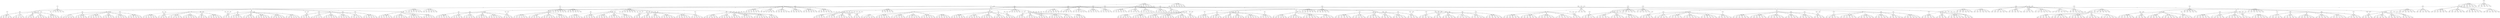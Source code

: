 strict digraph "" {
	0 -> 1	[label=6];
	0 -> 2	[label=5];
	0 -> 3	[label=9];
	0 -> 4	[label=4];
	0 -> 5	[label=7];
	0 -> 6	[label=3];
	1 -> 0	[label=2];
	1 -> 7	[label=6];
	1 -> 8	[label=4];
	1 -> 9	[label=2];
	1 -> 10	[label=5];
	1 -> 11	[label=6];
	1 -> 12	[label=4];
	2 -> 0	[label=5];
	2 -> 13	[label=2];
	2 -> 14	[label=4];
	2 -> 15	[label=4];
	2 -> 16	[label=5];
	2 -> 18	[label=6];
	3 -> 0	[label=8];
	3 -> 21	[label=8];
	3 -> 22	[label=4];
	3 -> 23	[label=3];
	3 -> 24	[label=6];
	4 -> 0	[label=5];
	4 -> 25	[label=6];
	4 -> 26	[label=6];
	4 -> 27	[label=8];
	4 -> 28	[label=6];
	4 -> 29	[label=5];
	4 -> 30	[label=4];
	5 -> 0	[label=5];
	5 -> 31	[label=2];
	5 -> 32	[label=6];
	5 -> 34	[label=5];
	5 -> 35	[label=6];
	5 -> 36	[label=6];
	6 -> 0	[label=5];
	6 -> 37	[label=2];
	6 -> 38	[label=3];
	6 -> 39	[label=4];
	6 -> 40	[label=6];
	6 -> 41	[label=4];
	7 -> 1	[label=6];
	7 -> 43	[label=9];
	7 -> 44	[label=4];
	7 -> 46	[label=6];
	7 -> 47	[label=7];
	7 -> 48	[label=6];
	8 -> 1	[label=4];
	8 -> 49	[label=3];
	8 -> 50	[label=6];
	8 -> 51	[label=3];
	8 -> 52	[label=5];
	8 -> 53	[label=4];
	8 -> 54	[label=8];
	9 -> 1	[label=7];
	9 -> 55	[label=5];
	9 -> 56	[label=5];
	9 -> 57	[label=5];
	9 -> 58	[label=8];
	9 -> 59	[label=5];
	9 -> 60	[label=4];
	10 -> 1	[label=7];
	10 -> 61	[label=6];
	10 -> 62	[label=4];
	10 -> 63	[label=6];
	10 -> 64	[label=4];
	10 -> 65	[label=5];
	10 -> 66	[label=4];
	11 -> 1	[label=2];
	11 -> 67	[label=6];
	11 -> 68	[label=4];
	11 -> 69	[label=5];
	11 -> 70	[label=4];
	11 -> 71	[label=6];
	11 -> 72	[label=4];
	12 -> 1	[label=6];
	12 -> 73	[label=6];
	12 -> 75	[label=7];
	12 -> 76	[label=3];
	12 -> 78	[label=5];
	13 -> 2	[label=5];
	13 -> 79	[label=5];
	13 -> 80	[label=5];
	13 -> 81	[label=5];
	13 -> 82	[label=6];
	13 -> 83	[label=8];
	13 -> 84	[label=7];
	14 -> 2	[label=5];
	14 -> 85	[label=5];
	14 -> 88	[label=4];
	14 -> 89	[label=6];
	14 -> 90	[label=3];
	15 -> 2	[label=7];
	15 -> 91	[label=4];
	15 -> 93	[label=3];
	15 -> 94	[label=3];
	15 -> 95	[label=5];
	15 -> 96	[label=8];
	16 -> 2	[label=4];
	16 -> 97	[label=7];
	16 -> 98	[label=4];
	16 -> 99	[label=1];
	16 -> 100	[label=8];
	16 -> 101	[label=6];
	16 -> 102	[label=8];
	17 -> 2	[label=3];
	17 -> 103	[label=4];
	17 -> 104	[label=6];
	17 -> 105	[label=4];
	17 -> 106	[label=4];
	17 -> 107	[label=7];
	17 -> 108	[label=6];
	18 -> 2	[label=5];
	18 -> 109	[label=8];
	18 -> 110	[label=7];
	18 -> 111	[label=4];
	18 -> 112	[label=4];
	18 -> 113	[label=6];
	18 -> 114	[label=3];
	19 -> 3	[label=4];
	19 -> 115	[label=5];
	19 -> 116	[label=5];
	19 -> 117	[label=5];
	19 -> 118	[label=8];
	19 -> 120	[label=4];
	20 -> 3	[label=8];
	20 -> 121	[label=3];
	20 -> 122	[label=4];
	20 -> 123	[label=2];
	20 -> 124	[label=3];
	20 -> 125	[label=5];
	21 -> 3	[label=4];
	21 -> 128	[label=3];
	21 -> 129	[label=3];
	21 -> 130	[label=6];
	21 -> 131	[label=5];
	21 -> 132	[label=3];
	22 -> 3	[label=5];
	22 -> 133	[label=7];
	22 -> 134	[label=4];
	22 -> 135	[label=7];
	22 -> 136	[label=8];
	22 -> 137	[label=6];
	22 -> 138	[label=5];
	23 -> 3	[label=6];
	23 -> 139	[label=5];
	23 -> 141	[label=4];
	23 -> 142	[label=2];
	23 -> 143	[label=5];
	23 -> 144	[label=6];
	24 -> 3	[label=5];
	24 -> 145	[label=2];
	24 -> 146	[label=4];
	24 -> 147	[label=4];
	24 -> 148	[label=4];
	24 -> 149	[label=6];
	24 -> 150	[label=9];
	25 -> 4	[label=5];
	25 -> 151	[label=6];
	25 -> 152	[label=6];
	25 -> 153	[label=6];
	25 -> 154	[label=7];
	25 -> 155	[label=3];
	25 -> 156	[label=4];
	26 -> 4	[label=6];
	26 -> 157	[label=2];
	26 -> 158	[label=6];
	26 -> 159	[label=5];
	26 -> 160	[label=5];
	26 -> 161	[label=4];
	26 -> 162	[label=4];
	27 -> 4	[label=4];
	27 -> 164	[label=6];
	27 -> 165	[label=6];
	27 -> 167	[label=7];
	27 -> 168	[label=6];
	28 -> 4	[label=5];
	28 -> 169	[label=9];
	28 -> 170	[label=5];
	28 -> 171	[label=6];
	28 -> 172	[label=3];
	28 -> 173	[label=4];
	28 -> 174	[label=5];
	29 -> 4	[label=3];
	29 -> 175	[label=7];
	29 -> 176	[label=7];
	29 -> 177	[label=3];
	29 -> 178	[label=5];
	29 -> 179	[label=6];
	29 -> 180	[label=4];
	30 -> 181	[label=4];
	30 -> 182	[label=3];
	30 -> 184	[label=6];
	30 -> 185	[label=6];
	30 -> 186	[label=4];
	31 -> 5	[label=5];
	31 -> 187	[label=7];
	31 -> 188	[label=5];
	31 -> 191	[label=3];
	31 -> 192	[label=3];
	32 -> 5	[label=5];
	32 -> 193	[label=3];
	32 -> 194	[label=8];
	32 -> 195	[label=6];
	32 -> 196	[label=8];
	32 -> 197	[label=4];
	32 -> 198	[label=5];
	33 -> 5	[label=7];
	33 -> 199	[label=6];
	33 -> 200	[label=3];
	33 -> 201	[label=4];
	33 -> 202	[label=5];
	33 -> 203	[label=5];
	33 -> 204	[label=5];
	34 -> 5	[label=2];
	34 -> 205	[label=3];
	34 -> 206	[label=6];
	34 -> 207	[label=4];
	34 -> 208	[label=5];
	34 -> 209	[label=4];
	34 -> 210	[label=4];
	35 -> 5	[label=7];
	35 -> 211	[label=3];
	35 -> 212	[label=5];
	35 -> 213	[label=7];
	35 -> 214	[label=5];
	35 -> 215	[label=5];
	35 -> 216	[label=3];
	36 -> 5	[label=6];
	36 -> 218	[label=4];
	36 -> 220	[label=4];
	36 -> 221	[label=3];
	36 -> 222	[label=7];
	37 -> 223	[label=5];
	37 -> 224	[label=5];
	37 -> 225	[label=2];
	37 -> 226	[label=8];
	37 -> 228	[label=4];
	38 -> 229	[label=5];
	38 -> 230	[label=3];
	38 -> 231	[label=4];
	38 -> 232	[label=3];
	38 -> 233	[label=6];
	39 -> 6	[label=2];
	39 -> 236	[label=4];
	39 -> 237	[label=3];
	39 -> 238	[label=2];
	39 -> 239	[label=6];
	39 -> 240	[label=4];
	40 -> 6	[label=5];
	40 -> 241	[label=1];
	40 -> 242	[label=7];
	40 -> 243	[label=3];
	40 -> 244	[label=6];
	40 -> 245	[label=5];
	40 -> 246	[label=3];
	41 -> 6	[label=5];
	41 -> 247	[label=5];
	41 -> 250	[label=4];
	41 -> 251	[label=5];
	41 -> 252	[label=5];
	42 -> 6	[label=6];
	42 -> 253	[label=5];
	42 -> 254	[label=5];
	42 -> 257	[label=5];
	42 -> 258	[label=6];
	43 -> 7	[label=3];
	43 -> 259	[label=3];
	43 -> 260	[label=4];
	43 -> 261	[label=3];
	43 -> 263	[label=4];
	43 -> 264	[label=6];
	44 -> 265	[label=6];
	44 -> 266	[label=5];
	44 -> 267	[label=8];
	44 -> 268	[label=5];
	44 -> 270	[label=5];
	45 -> 7	[label=6];
	45 -> 271	[label=4];
	45 -> 273	[label=2];
	45 -> 274	[label=4];
	45 -> 275	[label=5];
	45 -> 276	[label=5];
	46 -> 7	[label=5];
	46 -> 278	[label=3];
	46 -> 279	[label=5];
	46 -> 280	[label=6];
	46 -> 282	[label=5];
	47 -> 7	[label=5];
	47 -> 283	[label=5];
	47 -> 284	[label=6];
	47 -> 285	[label=7];
	47 -> 286	[label=4];
	47 -> 288	[label=3];
	48 -> 7	[label=4];
	48 -> 289	[label=7];
	48 -> 290	[label=5];
	48 -> 291	[label=4];
	48 -> 293	[label=4];
	48 -> 294	[label=7];
	49 -> 8	[label=8];
	49 -> 295	[label=6];
	49 -> 296	[label=6];
	49 -> 297	[label=9];
	49 -> 298	[label=4];
	49 -> 299	[label=4];
	49 -> 300	[label=3];
	50 -> 8	[label=4];
	50 -> 302	[label=5];
	50 -> 303	[label=7];
	50 -> 304	[label=6];
	50 -> 305	[label=5];
	50 -> 306	[label=2];
	51 -> 8	[label=5];
	51 -> 307	[label=6];
	51 -> 308	[label=4];
	51 -> 309	[label=7];
	51 -> 310	[label=4];
	51 -> 311	[label=5];
	51 -> 312	[label=2];
	52 -> 8	[label=6];
	52 -> 313	[label=2];
	52 -> 315	[label=4];
	52 -> 316	[label=6];
	52 -> 317	[label=6];
	52 -> 318	[label=5];
	53 -> 8	[label=4];
	53 -> 319	[label=5];
	53 -> 320	[label=5];
	53 -> 321	[label=9];
	53 -> 322	[label=6];
	53 -> 324	[label=6];
	54 -> 8	[label=8];
	54 -> 325	[label=6];
	54 -> 326	[label=4];
	54 -> 327	[label=4];
	54 -> 328	[label=5];
	54 -> 329	[label=3];
	54 -> 330	[label=6];
	55 -> 331	[label=3];
	55 -> 332	[label=7];
	55 -> 333	[label=7];
	55 -> 334	[label=7];
	55 -> 335	[label=4];
	55 -> 336	[label=5];
	56 -> 9	[label=5];
	56 -> 337	[label=2];
	56 -> 338	[label=5];
	56 -> 339	[label=7];
	56 -> 340	[label=4];
	57 -> 9	[label=4];
	57 -> 343	[label=1];
	57 -> 344	[label=5];
	57 -> 345	[label=7];
	57 -> 346	[label=5];
	57 -> 347	[label=7];
	57 -> 348	[label=2];
	58 -> 349	[label=4];
	58 -> 350	[label=7];
	58 -> 351	[label=3];
	58 -> 352	[label=3];
	58 -> 353	[label=5];
	58 -> 354	[label=5];
	59 -> 355	[label=6];
	59 -> 356	[label=4];
	59 -> 357	[label=4];
	59 -> 358	[label=4];
	60 -> 9	[label=5];
	60 -> 361	[label=6];
	60 -> 362	[label=5];
	60 -> 363	[label=7];
	60 -> 364	[label=5];
	60 -> 365	[label=5];
	60 -> 366	[label=3];
	61 -> 10	[label=6];
	61 -> 370	[label=3];
	61 -> 371	[label=4];
	61 -> 372	[label=3];
	62 -> 10	[label=4];
	62 -> 373	[label=3];
	62 -> 374	[label=6];
	62 -> 375	[label=5];
	62 -> 377	[label=4];
	62 -> 378	[label=3];
	63 -> 10	[label=7];
	63 -> 379	[label=3];
	63 -> 380	[label=6];
	63 -> 381	[label=9];
	63 -> 383	[label=7];
	63 -> 384	[label=6];
	64 -> 10	[label=4];
	64 -> 385	[label=5];
	64 -> 386	[label=4];
	64 -> 387	[label=3];
	64 -> 388	[label=4];
	64 -> 389	[label=3];
	64 -> 390	[label=7];
	65 -> 10	[label=5];
	65 -> 391	[label=2];
	65 -> 392	[label=4];
	65 -> 393	[label=5];
	65 -> 394	[label=3];
	65 -> 395	[label=5];
	65 -> 396	[label=3];
	66 -> 10	[label=3];
	66 -> 397	[label=6];
	66 -> 398	[label=3];
	66 -> 399	[label=4];
	66 -> 400	[label=6];
	66 -> 401	[label=7];
	66 -> 402	[label=5];
	67 -> 11	[label=3];
	67 -> 403	[label=4];
	67 -> 404	[label=7];
	67 -> 405	[label=5];
	67 -> 406	[label=4];
	68 -> 11	[label=4];
	68 -> 409	[label=5];
	68 -> 410	[label=7];
	68 -> 412	[label=4];
	68 -> 413	[label=4];
	68 -> 414	[label=5];
	69 -> 11	[label=5];
	69 -> 415	[label=6];
	69 -> 416	[label=6];
	69 -> 417	[label=4];
	69 -> 418	[label=5];
	69 -> 419	[label=5];
	69 -> 420	[label=6];
	70 -> 11	[label=3];
	70 -> 421	[label=2];
	70 -> 423	[label=4];
	70 -> 424	[label=5];
	70 -> 425	[label=7];
	70 -> 426	[label=3];
	71 -> 11	[label=5];
	71 -> 427	[label=3];
	71 -> 428	[label=4];
	71 -> 429	[label=1];
	71 -> 431	[label=3];
	71 -> 432	[label=8];
	72 -> 11	[label=5];
	72 -> 433	[label=2];
	72 -> 434	[label=7];
	72 -> 435	[label=8];
	72 -> 436	[label=4];
	72 -> 437	[label=4];
	72 -> 438	[label=7];
	73 -> 12	[label=6];
	73 -> 439	[label=6];
	73 -> 440	[label=7];
	73 -> 441	[label=6];
	73 -> 442	[label=8];
	73 -> 443	[label=6];
	73 -> 444	[label=5];
	74 -> 12	[label=8];
	74 -> 445	[label=4];
	74 -> 446	[label=4];
	74 -> 447	[label=4];
	74 -> 448	[label=3];
	74 -> 449	[label=4];
	74 -> 450	[label=4];
	75 -> 12	[label=4];
	75 -> 451	[label=4];
	75 -> 452	[label=6];
	75 -> 453	[label=4];
	75 -> 454	[label=6];
	75 -> 455	[label=5];
	75 -> 456	[label=7];
	76 -> 12	[label=6];
	76 -> 457	[label=4];
	76 -> 458	[label=6];
	76 -> 459	[label=4];
	76 -> 460	[label=6];
	76 -> 461	[label=6];
	76 -> 462	[label=7];
	77 -> 12	[label=7];
	77 -> 463	[label=7];
	77 -> 464	[label=7];
	77 -> 465	[label=2];
	77 -> 466	[label=7];
	77 -> 467	[label=6];
	77 -> 468	[label=6];
	78 -> 12	[label=4];
	78 -> 469	[label=3];
	78 -> 470	[label=8];
	78 -> 471	[label=6];
	78 -> 472	[label=7];
	78 -> 473	[label=5];
	79 -> 13	[label=5];
	79 -> 475	[label=6];
	79 -> 476	[label=5];
	79 -> 477	[label=8];
	79 -> 478	[label=6];
	79 -> 479	[label=5];
	79 -> 480	[label=7];
	80 -> 13	[label=5];
	80 -> 481	[label=4];
	80 -> 482	[label=4];
	80 -> 484	[label=6];
	80 -> 485	[label=4];
	80 -> 486	[label=4];
	81 -> 487	[label=3];
	81 -> 488	[label=1];
	81 -> 490	[label=7];
	81 -> 491	[label=4];
	81 -> 492	[label=4];
	82 -> 13	[label=5];
	82 -> 493	[label=6];
	82 -> 494	[label=2];
	82 -> 496	[label=8];
	82 -> 497	[label=3];
	82 -> 498	[label=6];
	83 -> 13	[label=6];
	83 -> 499	[label=1];
	83 -> 500	[label=6];
	83 -> 501	[label=7];
	83 -> 502	[label=6];
	83 -> 503	[label=3];
	83 -> 504	[label=4];
	84 -> 13	[label=3];
	84 -> 505	[label=3];
	84 -> 506	[label=7];
	84 -> 508	[label=3];
	84 -> 509	[label=7];
	85 -> 14	[label=3];
	85 -> 511	[label=7];
	85 -> 512	[label=4];
	85 -> 513	[label=7];
	85 -> 514	[label=5];
	85 -> 515	[label=4];
	85 -> 516	[label=4];
	86 -> 14	[label=5];
	86 -> 517	[label=5];
	86 -> 518	[label=3];
	86 -> 519	[label=1];
	86 -> 520	[label=6];
	86 -> 522	[label=8];
	87 -> 14	[label=5];
	87 -> 523	[label=3];
	87 -> 524	[label=3];
	87 -> 525	[label=6];
	87 -> 526	[label=7];
	87 -> 527	[label=7];
	87 -> 528	[label=3];
	88 -> 14	[label=4];
	88 -> 530	[label=4];
	88 -> 531	[label=5];
	88 -> 532	[label=5];
	88 -> 533	[label=6];
	88 -> 534	[label=4];
	89 -> 14	[label=5];
	89 -> 535	[label=3];
	89 -> 536	[label=6];
	89 -> 537	[label=2];
	89 -> 538	[label=5];
	89 -> 539	[label=3];
	89 -> 540	[label=6];
	90 -> 14	[label=3];
	90 -> 541	[label=5];
	90 -> 542	[label=6];
	90 -> 543	[label=8];
	90 -> 544	[label=3];
	90 -> 545	[label=3];
	91 -> 547	[label=4];
	91 -> 548	[label=4];
	91 -> 549	[label=4];
	91 -> 550	[label=3];
	91 -> 551	[label=5];
	91 -> 552	[label=7];
	92 -> 15	[label=8];
	92 -> 553	[label=3];
	92 -> 554	[label=3];
	92 -> 555	[label=6];
	92 -> 556	[label=4];
	92 -> 557	[label=5];
	92 -> 558	[label=3];
	93 -> 15	[label=2];
	93 -> 560	[label=7];
	93 -> 561	[label=5];
	93 -> 562	[label=5];
	93 -> 563	[label=2];
	93 -> 564	[label=4];
	94 -> 566	[label=5];
	94 -> 567	[label=6];
	94 -> 568	[label=8];
	94 -> 569	[label=5];
	94 -> 570	[label=3];
	95 -> 571	[label=4];
	95 -> 573	[label=6];
	95 -> 574	[label=5];
	95 -> 575	[label=7];
	95 -> 576	[label=1];
	96 -> 15	[label=3];
	96 -> 577	[label=6];
	96 -> 578	[label=6];
	96 -> 580	[label=5];
	96 -> 581	[label=7];
	96 -> 582	[label=8];
	97 -> 16	[label=3];
	97 -> 583	[label=5];
	97 -> 584	[label=3];
	97 -> 588	[label=3];
	98 -> 16	[label=5];
	98 -> 589	[label=3];
	98 -> 591	[label=4];
	98 -> 592	[label=6];
	98 -> 593	[label=4];
	99 -> 16	[label=3];
	99 -> 596	[label=5];
	99 -> 597	[label=6];
	99 -> 598	[label=7];
	99 -> 600	[label=7];
	100 -> 16	[label=5];
	100 -> 601	[label=4];
	100 -> 602	[label=8];
	100 -> 603	[label=5];
	100 -> 604	[label=7];
	100 -> 605	[label=4];
	100 -> 606	[label=7];
	101 -> 607	[label=6];
	101 -> 608	[label=6];
	101 -> 609	[label=3];
	101 -> 610	[label=3];
	101 -> 611	[label=5];
	101 -> 612	[label=7];
	102 -> 16	[label=5];
	102 -> 613	[label=4];
	102 -> 615	[label=5];
	102 -> 616	[label=9];
	102 -> 617	[label=4];
	102 -> 618	[label=2];
	103 -> 17	[label=3];
	103 -> 619	[label=4];
	103 -> 620	[label=3];
	103 -> 621	[label=6];
	103 -> 622	[label=2];
	103 -> 623	[label=2];
	103 -> 624	[label=3];
	104 -> 17	[label=3];
	104 -> 625	[label=3];
	104 -> 626	[label=6];
	104 -> 627	[label=5];
	104 -> 628	[label=3];
	104 -> 629	[label=6];
	104 -> 630	[label=6];
	105 -> 17	[label=4];
	105 -> 631	[label=5];
	105 -> 632	[label=3];
	105 -> 633	[label=7];
	105 -> 634	[label=4];
	105 -> 635	[label=6];
	105 -> 636	[label=4];
	106 -> 17	[label=6];
	106 -> 637	[label=0];
	106 -> 638	[label=5];
	106 -> 639	[label=3];
	106 -> 640	[label=5];
	106 -> 641	[label=5];
	107 -> 17	[label=7];
	107 -> 643	[label=4];
	107 -> 644	[label=6];
	107 -> 645	[label=5];
	107 -> 646	[label=6];
	107 -> 647	[label=3];
	107 -> 648	[label=4];
	108 -> 17	[label=4];
	108 -> 649	[label=3];
	108 -> 650	[label=3];
	108 -> 651	[label=6];
	108 -> 652	[label=7];
	108 -> 653	[label=8];
	108 -> 654	[label=4];
	109 -> 18	[label=6];
	109 -> 655	[label=5];
	109 -> 656	[label=5];
	109 -> 657	[label=5];
	109 -> 658	[label=6];
	109 -> 659	[label=4];
	109 -> 660	[label=5];
	110 -> 18	[label=6];
	110 -> 661	[label=5];
	110 -> 662	[label=5];
	110 -> 664	[label=4];
	110 -> 665	[label=7];
	110 -> 666	[label=3];
	111 -> 18	[label=5];
	111 -> 667	[label=4];
	111 -> 669	[label=5];
	111 -> 670	[label=5];
	111 -> 672	[label=3];
	112 -> 18	[label=5];
	112 -> 673	[label=7];
	112 -> 674	[label=5];
	112 -> 676	[label=4];
	112 -> 677	[label=8];
	112 -> 678	[label=4];
	113 -> 18	[label=4];
	113 -> 679	[label=2];
	113 -> 680	[label=3];
	113 -> 681	[label=4];
	113 -> 682	[label=3];
	113 -> 683	[label=2];
	113 -> 684	[label=5];
	114 -> 18	[label=6];
	114 -> 686	[label=4];
	114 -> 688	[label=4];
	114 -> 689	[label=4];
	114 -> 690	[label=4];
	115 -> 691	[label=6];
	115 -> 692	[label=7];
	115 -> 693	[label=2];
	115 -> 694	[label=3];
	115 -> 695	[label=5];
	115 -> 696	[label=7];
	116 -> 19	[label=5];
	116 -> 697	[label=5];
	116 -> 698	[label=5];
	116 -> 699	[label=4];
	116 -> 701	[label=6];
	116 -> 702	[label=2];
	117 -> 19	[label=2];
	117 -> 703	[label=4];
	117 -> 704	[label=5];
	117 -> 705	[label=5];
	117 -> 706	[label=4];
	117 -> 707	[label=4];
	117 -> 708	[label=3];
	118 -> 709	[label=6];
	118 -> 710	[label=5];
	118 -> 711	[label=4];
	118 -> 713	[label=6];
	118 -> 714	[label=3];
	119 -> 19	[label=5];
	119 -> 715	[label=1];
	119 -> 716	[label=5];
	119 -> 717	[label=3];
	119 -> 718	[label=5];
	119 -> 719	[label=4];
	119 -> 720	[label=5];
	120 -> 19	[label=6];
	120 -> 721	[label=4];
	120 -> 722	[label=4];
	120 -> 724	[label=5];
	120 -> 725	[label=4];
	120 -> 726	[label=7];
	121 -> 20	[label=3];
	121 -> 727	[label=6];
	121 -> 728	[label=2];
	121 -> 729	[label=5];
	121 -> 730	[label=7];
	121 -> 731	[label=3];
	121 -> 732	[label=8];
	122 -> 20	[label=3];
	122 -> 733	[label=6];
	122 -> 734	[label=7];
	122 -> 735	[label=3];
	122 -> 736	[label=3];
	122 -> 738	[label=5];
	123 -> 20	[label=3];
	123 -> 739	[label=3];
	123 -> 740	[label=5];
	123 -> 741	[label=5];
	123 -> 742	[label=6];
	123 -> 743	[label=7];
	123 -> 744	[label=5];
	124 -> 20	[label=8];
	124 -> 745	[label=3];
	124 -> 746	[label=5];
	124 -> 747	[label=5];
	124 -> 749	[label=3];
	124 -> 750	[label=5];
	125 -> 20	[label=5];
	125 -> 752	[label=4];
	125 -> 753	[label=5];
	125 -> 754	[label=7];
	125 -> 755	[label=7];
	125 -> 756	[label=5];
	126 -> 20	[label=4];
	126 -> 757	[label=5];
	126 -> 758	[label=7];
	126 -> 759	[label=6];
	126 -> 760	[label=3];
	126 -> 761	[label=3];
	126 -> 762	[label=6];
	127 -> 21	[label=5];
	127 -> 763	[label=4];
	127 -> 765	[label=5];
	127 -> 766	[label=5];
	127 -> 767	[label=5];
	127 -> 768	[label=6];
	128 -> 21	[label=7];
	128 -> 769	[label=3];
	128 -> 770	[label=8];
	128 -> 772	[label=6];
	128 -> 773	[label=4];
	128 -> 774	[label=4];
	129 -> 21	[label=3];
	129 -> 776	[label=6];
	129 -> 777	[label=4];
	129 -> 778	[label=7];
	129 -> 779	[label=8];
	130 -> 21	[label=6];
	130 -> 781	[label=2];
	130 -> 783	[label=3];
	130 -> 784	[label=4];
	130 -> 785	[label=4];
	130 -> 786	[label=1];
	131 -> 21	[label=5];
	131 -> 788	[label=3];
	131 -> 789	[label=7];
	132 -> 21	[label=4];
	132 -> 793	[label=9];
	132 -> 796	[label=6];
	132 -> 798	[label=9];
	133 -> 799	[label=6];
	133 -> 800	[label=2];
	133 -> 801	[label=4];
	133 -> 802	[label=4];
	133 -> 803	[label=7];
	133 -> 804	[label=6];
	134 -> 22	[label=5];
	134 -> 805	[label=5];
	134 -> 806	[label=5];
	134 -> 807	[label=5];
	134 -> 808	[label=7];
	134 -> 809	[label=4];
	134 -> 810	[label=5];
	135 -> 22	[label=5];
	135 -> 811	[label=6];
	135 -> 812	[label=5];
	135 -> 813	[label=8];
	135 -> 814	[label=7];
	135 -> 815	[label=8];
	135 -> 816	[label=3];
	136 -> 817	[label=8];
	136 -> 818	[label=4];
	136 -> 819	[label=7];
	136 -> 820	[label=6];
	136 -> 821	[label=4];
	136 -> 822	[label=5];
	137 -> 22	[label=2];
	137 -> 823	[label=4];
	137 -> 824	[label=5];
	137 -> 825	[label=4];
	137 -> 826	[label=4];
	137 -> 827	[label=5];
	137 -> 828	[label=5];
	138 -> 829	[label=5];
	138 -> 830	[label=4];
	138 -> 831	[label=6];
	138 -> 832	[label=3];
	138 -> 833	[label=5];
	138 -> 834	[label=6];
	139 -> 23	[label=7];
	139 -> 835	[label=2];
	139 -> 836	[label=4];
	139 -> 837	[label=8];
	139 -> 838	[label=6];
	139 -> 839	[label=4];
	139 -> 840	[label=4];
	140 -> 23	[label=5];
	140 -> 842	[label=6];
	140 -> 843	[label=5];
	140 -> 844	[label=4];
	140 -> 845	[label=3];
	140 -> 846	[label=5];
	141 -> 23	[label=6];
	141 -> 847	[label=7];
	141 -> 848	[label=5];
	141 -> 849	[label=7];
	141 -> 850	[label=4];
	141 -> 851	[label=6];
	141 -> 852	[label=5];
	142 -> 23	[label=6];
	142 -> 853	[label=6];
	142 -> 854	[label=4];
	142 -> 855	[label=5];
	142 -> 857	[label=5];
	142 -> 858	[label=5];
	143 -> 23	[label=5];
	143 -> 859	[label=7];
	143 -> 860	[label=3];
	143 -> 862	[label=3];
	143 -> 863	[label=7];
	143 -> 864	[label=3];
	144 -> 23	[label=6];
	144 -> 865	[label=5];
	144 -> 866	[label=5];
	144 -> 868	[label=9];
	144 -> 869	[label=4];
	145 -> 24	[label=5];
	145 -> 871	[label=3];
	145 -> 873	[label=3];
	145 -> 874	[label=3];
	145 -> 875	[label=6];
	146 -> 24	[label=4];
	146 -> 877	[label=8];
	146 -> 878	[label=7];
	146 -> 879	[label=4];
	146 -> 880	[label=5];
	146 -> 881	[label=6];
	147 -> 24	[label=6];
	147 -> 883	[label=6];
	147 -> 884	[label=4];
	147 -> 885	[label=4];
	147 -> 887	[label=7];
	148 -> 889	[label=5];
	148 -> 890	[label=6];
	148 -> 891	[label=3];
	148 -> 892	[label=3];
	148 -> 893	[label=6];
	148 -> 894	[label=5];
	149 -> 24	[label=6];
	149 -> 896	[label=3];
	149 -> 897	[label=5];
	149 -> 899	[label=6];
	149 -> 900	[label=7];
	150 -> 901	[label=6];
	150 -> 903	[label=2];
	150 -> 904	[label=5];
	150 -> 905	[label=3];
	150 -> 906	[label=4];
	151 -> 25	[label=3];
	151 -> 907	[label=4];
	151 -> 908	[label=4];
	151 -> 909	[label=2];
	151 -> 910	[label=5];
	151 -> 911	[label=5];
	151 -> 912	[label=4];
	152 -> 25	[label=5];
	152 -> 913	[label=5];
	152 -> 914	[label=5];
	152 -> 915	[label=4];
	152 -> 916	[label=5];
	152 -> 917	[label=4];
	152 -> 918	[label=4];
	153 -> 25	[label=4];
	153 -> 919	[label=6];
	153 -> 920	[label=5];
	153 -> 921	[label=6];
	153 -> 922	[label=6];
	153 -> 923	[label=6];
	154 -> 25	[label=5];
	154 -> 925	[label=4];
	154 -> 926	[label=3];
	154 -> 927	[label=5];
	154 -> 928	[label=6];
	154 -> 929	[label=5];
	154 -> 930	[label=5];
	155 -> 931	[label=4];
	155 -> 932	[label=6];
	155 -> 933	[label=3];
	155 -> 934	[label=6];
	155 -> 935	[label=3];
	156 -> 25	[label=7];
	156 -> 937	[label=1];
	156 -> 938	[label=7];
	156 -> 941	[label=5];
	156 -> 942	[label=5];
	157 -> 26	[label=2];
	157 -> 943	[label=8];
	157 -> 945	[label=4];
	157 -> 946	[label=5];
	157 -> 947	[label=6];
	157 -> 948	[label=7];
	158 -> 26	[label=6];
	158 -> 949	[label=6];
	158 -> 950	[label=5];
	158 -> 952	[label=6];
	158 -> 953	[label=6];
	158 -> 954	[label=6];
	159 -> 26	[label=7];
	159 -> 955	[label=4];
	159 -> 956	[label=5];
	159 -> 958	[label=3];
	159 -> 959	[label=3];
	160 -> 26	[label=4];
	160 -> 961	[label=2];
	160 -> 962	[label=5];
	160 -> 963	[label=3];
	160 -> 964	[label=5];
	160 -> 966	[label=5];
	161 -> 26	[label=6];
	161 -> 967	[label=6];
	161 -> 968	[label=5];
	161 -> 969	[label=3];
	161 -> 970	[label=5];
	161 -> 971	[label=7];
	161 -> 972	[label=6];
	162 -> 26	[label=5];
	162 -> 973	[label=5];
	162 -> 974	[label=8];
	162 -> 975	[label=6];
	162 -> 977	[label=3];
	162 -> 978	[label=5];
	163 -> 27	[label=3];
	163 -> 979	[label=4];
	163 -> 980	[label=2];
	163 -> 981	[label=5];
	163 -> 982	[label=5];
	163 -> 983	[label=5];
	163 -> 984	[label=6];
	164 -> 27	[label=4];
	164 -> 985	[label=3];
	164 -> 986	[label=3];
	164 -> 987	[label=6];
	164 -> 988	[label=6];
	164 -> 989	[label=6];
	164 -> 990	[label=7];
	165 -> 27	[label=6];
	165 -> 991	[label=5];
	165 -> 992	[label=6];
	165 -> 993	[label=5];
	165 -> 994	[label=7];
	165 -> 995	[label=6];
	165 -> 996	[label=8];
	166 -> 27	[label=4];
	166 -> 997	[label=6];
	166 -> 998	[label=4];
	166 -> 999	[label=5];
	166 -> 1000	[label=4];
	166 -> 1002	[label=3];
	167 -> 1003	[label=6];
	167 -> 1004	[label=4];
	167 -> 1005	[label=3];
	167 -> 1006	[label=4];
	167 -> 1007	[label=5];
	167 -> 1008	[label=5];
	168 -> 27	[label=7];
	168 -> 1009	[label=6];
	168 -> 1011	[label=6];
	168 -> 1012	[label=4];
	168 -> 1013	[label=6];
	168 -> 1014	[label=2];
	169 -> 28	[label=9];
	169 -> 1015	[label=2];
	169 -> 1016	[label=7];
	169 -> 1017	[label=3];
	169 -> 1018	[label=8];
	169 -> 1019	[label=8];
	169 -> 1020	[label=5];
	170 -> 1021	[label=3];
	170 -> 1022	[label=5];
	170 -> 1023	[label=4];
	170 -> 1025	[label=6];
	170 -> 1026	[label=5];
	171 -> 28	[label=4];
	171 -> 1027	[label=6];
	171 -> 1028	[label=5];
	171 -> 1029	[label=7];
	171 -> 1030	[label=5];
	171 -> 1032	[label=2];
	172 -> 28	[label=3];
	172 -> 1033	[label=5];
	172 -> 1035	[label=6];
	172 -> 1036	[label=6];
	172 -> 1038	[label=7];
	173 -> 28	[label=6];
	173 -> 1039	[label=3];
	173 -> 1040	[label=6];
	173 -> 1041	[label=6];
	173 -> 1042	[label=8];
	173 -> 1044	[label=7];
	174 -> 28	[label=4];
	174 -> 1045	[label=5];
	174 -> 1046	[label=1];
	174 -> 1047	[label=3];
	174 -> 1050	[label=4];
	175 -> 29	[label=6];
	175 -> 1051	[label=5];
	175 -> 1052	[label=3];
	175 -> 1053	[label=7];
	175 -> 1055	[label=5];
	175 -> 1056	[label=4];
	176 -> 29	[label=4];
	176 -> 1057	[label=3];
	176 -> 1061	[label=2];
	176 -> 1062	[label=4];
	177 -> 29	[label=5];
	177 -> 1063	[label=3];
	177 -> 1064	[label=2];
	177 -> 1066	[label=4];
	177 -> 1067	[label=4];
	177 -> 1068	[label=5];
	178 -> 1070	[label=5];
	178 -> 1071	[label=5];
	178 -> 1072	[label=7];
	178 -> 1073	[label=6];
	178 -> 1074	[label=4];
	179 -> 29	[label=5];
	179 -> 1075	[label=7];
	179 -> 1077	[label=7];
	179 -> 1078	[label=4];
	179 -> 1079	[label=6];
	179 -> 1080	[label=7];
	180 -> 29	[label=4];
	180 -> 1081	[label=3];
	180 -> 1082	[label=3];
	180 -> 1083	[label=6];
	180 -> 1084	[label=5];
	180 -> 1085	[label=3];
	180 -> 1086	[label=6];
	181 -> 30	[label=5];
	181 -> 1087	[label=4];
	181 -> 1088	[label=8];
	181 -> 1089	[label=5];
	181 -> 1090	[label=8];
	181 -> 1091	[label=3];
	181 -> 1092	[label=6];
	182 -> 30	[label=5];
	182 -> 1093	[label=5];
	182 -> 1094	[label=7];
	182 -> 1095	[label=8];
	182 -> 1096	[label=5];
	182 -> 1097	[label=1];
	182 -> 1098	[label=3];
	183 -> 30	[label=6];
	183 -> 1101	[label=4];
	183 -> 1102	[label=8];
	183 -> 1103	[label=8];
	184 -> 30	[label=4];
	184 -> 1105	[label=5];
	184 -> 1106	[label=4];
	184 -> 1107	[label=6];
	184 -> 1108	[label=3];
	184 -> 1109	[label=6];
	184 -> 1110	[label=5];
	185 -> 30	[label=6];
	185 -> 1111	[label=6];
	185 -> 1112	[label=3];
	185 -> 1113	[label=7];
	185 -> 1114	[label=5];
	185 -> 1115	[label=4];
	185 -> 1116	[label=5];
	186 -> 30	[label=6];
	186 -> 1118	[label=9];
	186 -> 1119	[label=4];
	186 -> 1122	[label=6];
	187 -> 31	[label=3];
	187 -> 1124	[label=1];
	187 -> 1125	[label=4];
	187 -> 1126	[label=3];
	187 -> 1127	[label=7];
	187 -> 1128	[label=5];
	188 -> 31	[label=5];
	188 -> 1129	[label=7];
	188 -> 1130	[label=7];
	188 -> 1131	[label=7];
	188 -> 1133	[label=3];
	188 -> 1134	[label=4];
	189 -> 31	[label=6];
	189 -> 1135	[label=5];
	189 -> 1136	[label=4];
	189 -> 1137	[label=4];
	189 -> 1138	[label=5];
	189 -> 1139	[label=8];
	190 -> 31	[label=5];
	190 -> 1141	[label=6];
	190 -> 1142	[label=6];
	190 -> 1143	[label=5];
	190 -> 1144	[label=7];
	190 -> 1145	[label=6];
	191 -> 31	[label=7];
	191 -> 1147	[label=3];
	191 -> 1148	[label=3];
	191 -> 1150	[label=3];
	191 -> 1151	[label=8];
	191 -> 1152	[label=5];
	192 -> 31	[label=4];
	192 -> 1154	[label=7];
	192 -> 1155	[label=6];
	192 -> 1156	[label=5];
	192 -> 1157	[label=5];
	192 -> 1158	[label=5];
	193 -> 32	[label=4];
	193 -> 1159	[label=3];
	193 -> 1161	[label=2];
	193 -> 1162	[label=4];
	193 -> 1163	[label=4];
	193 -> 1164	[label=3];
	194 -> 32	[label=5];
	194 -> 1165	[label=8];
	194 -> 1166	[label=4];
	194 -> 1168	[label=4];
	194 -> 1169	[label=6];
	194 -> 1170	[label=7];
	195 -> 32	[label=2];
	195 -> 1171	[label=6];
	195 -> 1172	[label=5];
	195 -> 1173	[label=4];
	195 -> 1174	[label=7];
	195 -> 1175	[label=4];
	196 -> 32	[label=7];
	196 -> 1177	[label=5];
	196 -> 1178	[label=6];
	196 -> 1179	[label=7];
	196 -> 1180	[label=5];
	196 -> 1181	[label=7];
	196 -> 1182	[label=5];
	197 -> 32	[label=3];
	197 -> 1183	[label=5];
	197 -> 1184	[label=8];
	197 -> 1185	[label=5];
	197 -> 1186	[label=9];
	197 -> 1187	[label=6];
	197 -> 1188	[label=3];
	198 -> 32	[label=6];
	198 -> 1189	[label=2];
	198 -> 1190	[label=6];
	198 -> 1191	[label=5];
	198 -> 1192	[label=5];
	198 -> 1194	[label=7];
	199 -> 33	[label=6];
	199 -> 1195	[label=4];
	199 -> 1196	[label=4];
	199 -> 1197	[label=8];
	199 -> 1198	[label=5];
	199 -> 1199	[label=4];
	199 -> 1200	[label=5];
	200 -> 33	[label=6];
	200 -> 1201	[label=5];
	200 -> 1202	[label=6];
	200 -> 1203	[label=7];
	200 -> 1204	[label=6];
	200 -> 1206	[label=7];
	201 -> 33	[label=3];
	201 -> 1209	[label=5];
	201 -> 1210	[label=3];
	201 -> 1211	[label=3];
	201 -> 1212	[label=5];
	202 -> 33	[label=6];
	202 -> 1213	[label=5];
	202 -> 1214	[label=7];
	202 -> 1215	[label=5];
	202 -> 1216	[label=8];
	202 -> 1217	[label=5];
	202 -> 1218	[label=5];
	203 -> 1219	[label=8];
	203 -> 1220	[label=5];
	203 -> 1221	[label=3];
	203 -> 1222	[label=4];
	203 -> 1223	[label=4];
	203 -> 1224	[label=4];
	204 -> 33	[label=2];
	204 -> 1226	[label=5];
	204 -> 1227	[label=5];
	204 -> 1228	[label=5];
	204 -> 1229	[label=6];
	204 -> 1230	[label=7];
	205 -> 34	[label=4];
	205 -> 1231	[label=7];
	205 -> 1232	[label=3];
	205 -> 1233	[label=5];
	205 -> 1234	[label=5];
	205 -> 1235	[label=5];
	205 -> 1236	[label=2];
	206 -> 34	[label=3];
	206 -> 1237	[label=4];
	206 -> 1238	[label=7];
	206 -> 1239	[label=5];
	206 -> 1240	[label=2];
	206 -> 1241	[label=6];
	206 -> 1242	[label=6];
	207 -> 34	[label=8];
	207 -> 1243	[label=3];
	207 -> 1244	[label=5];
	207 -> 1245	[label=4];
	207 -> 1246	[label=5];
	207 -> 1247	[label=5];
	207 -> 1248	[label=8];
	208 -> 34	[label=2];
	208 -> 1249	[label=5];
	208 -> 1250	[label=5];
	208 -> 1251	[label=6];
	208 -> 1253	[label=5];
	208 -> 1254	[label=3];
	209 -> 34	[label=5];
	209 -> 1255	[label=3];
	209 -> 1256	[label=5];
	209 -> 1258	[label=4];
	209 -> 1259	[label=4];
	209 -> 1260	[label=4];
	210 -> 34	[label=10];
	210 -> 1261	[label=4];
	210 -> 1262	[label=5];
	210 -> 1264	[label=2];
	210 -> 1266	[label=4];
	211 -> 35	[label=4];
	211 -> 1267	[label=4];
	211 -> 1268	[label=4];
	211 -> 1269	[label=8];
	211 -> 1271	[label=8];
	211 -> 1272	[label=7];
	212 -> 35	[label=7];
	212 -> 1273	[label=2];
	212 -> 1274	[label=2];
	212 -> 1275	[label=7];
	212 -> 1276	[label=3];
	212 -> 1277	[label=4];
	212 -> 1278	[label=4];
	213 -> 1279	[label=7];
	213 -> 1280	[label=6];
	213 -> 1281	[label=5];
	213 -> 1282	[label=5];
	213 -> 1283	[label=6];
	213 -> 1284	[label=6];
	214 -> 1285	[label=3];
	214 -> 1286	[label=8];
	214 -> 1287	[label=7];
	214 -> 1289	[label=3];
	214 -> 1290	[label=5];
	215 -> 35	[label=4];
	215 -> 1292	[label=7];
	215 -> 1293	[label=6];
	215 -> 1294	[label=2];
	215 -> 1295	[label=2];
	215 -> 1296	[label=6];
	216 -> 35	[label=7];
	216 -> 1297	[label=7];
	216 -> 1298	[label=6];
	216 -> 1299	[label=6];
	216 -> 1300	[label=6];
	216 -> 1301	[label=6];
	216 -> 1302	[label=5];
	217 -> 36	[label=5];
	217 -> 1303	[label=6];
	217 -> 1304	[label=3];
	217 -> 1305	[label=4];
	217 -> 1306	[label=6];
	217 -> 1307	[label=1];
	217 -> 1308	[label=0];
	218 -> 1309	[label=2];
	218 -> 1311	[label=9];
	218 -> 1312	[label=7];
	218 -> 1313	[label=6];
	218 -> 1314	[label=4];
	219 -> 36	[label=3];
	219 -> 1315	[label=5];
	219 -> 1316	[label=7];
	219 -> 1317	[label=6];
	219 -> 1318	[label=3];
	219 -> 1319	[label=3];
	219 -> 1320	[label=6];
	220 -> 36	[label=6];
	220 -> 1321	[label=5];
	220 -> 1322	[label=6];
	220 -> 1323	[label=5];
	220 -> 1326	[label=4];
	221 -> 1327	[label=6];
	221 -> 1328	[label=4];
	221 -> 1329	[label=5];
	221 -> 1330	[label=5];
	221 -> 1331	[label=4];
	221 -> 1332	[label=2];
	222 -> 36	[label=6];
	222 -> 1334	[label=5];
	222 -> 1335	[label=5];
	222 -> 1338	[label=4];
	223 -> 37	[label=4];
	223 -> 1339	[label=5];
	223 -> 1340	[label=7];
	223 -> 1341	[label=6];
	223 -> 1343	[label=4];
	223 -> 1344	[label=4];
	224 -> 1345	[label=3];
	224 -> 1346	[label=6];
	224 -> 1347	[label=3];
	224 -> 1348	[label=5];
	224 -> 1349	[label=5];
	224 -> 1350	[label=3];
	225 -> 37	[label=4];
	225 -> 1351	[label=2];
	225 -> 1352	[label=7];
	225 -> 1353	[label=4];
	225 -> 1354	[label=6];
	225 -> 1355	[label=4];
	225 -> 1356	[label=8];
	226 -> 1357	[label=5];
	226 -> 1359	[label=7];
	226 -> 1360	[label=6];
	226 -> 1361	[label=5];
	226 -> 1362	[label=7];
	227 -> 37	[label=7];
	227 -> 1363	[label=6];
	227 -> 1364	[label=3];
	227 -> 1365	[label=4];
	227 -> 1366	[label=5];
	227 -> 1367	[label=5];
	227 -> 1368	[label=6];
	228 -> 37	[label=7];
	228 -> 1369	[label=5];
	228 -> 1370	[label=5];
	228 -> 1371	[label=5];
	228 -> 1372	[label=6];
	228 -> 1373	[label=7];
	228 -> 1374	[label=3];
	229 -> 38	[label=3];
	229 -> 1375	[label=9];
	229 -> 1376	[label=6];
	229 -> 1377	[label=7];
	229 -> 1378	[label=6];
	229 -> 1379	[label=5];
	229 -> 1380	[label=5];
	230 -> 1383	[label=4];
	230 -> 1384	[label=5];
	230 -> 1385	[label=6];
	230 -> 1386	[label=8];
	231 -> 38	[label=5];
	231 -> 1387	[label=5];
	231 -> 1388	[label=6];
	231 -> 1390	[label=6];
	231 -> 1391	[label=3];
	231 -> 1392	[label=5];
	232 -> 38	[label=4];
	232 -> 1393	[label=5];
	232 -> 1394	[label=5];
	232 -> 1395	[label=3];
	232 -> 1396	[label=6];
	232 -> 1397	[label=6];
	232 -> 1398	[label=7];
	233 -> 38	[label=5];
	233 -> 1399	[label=2];
	233 -> 1401	[label=3];
	233 -> 1402	[label=7];
	233 -> 1403	[label=3];
	233 -> 1404	[label=4];
	234 -> 38	[label=4];
	234 -> 1405	[label=6];
	234 -> 1407	[label=6];
	234 -> 1408	[label=5];
	234 -> 1409	[label=5];
	234 -> 1410	[label=6];
	235 -> 39	[label=7];
	235 -> 1411	[label=6];
	235 -> 1412	[label=3];
	235 -> 1413	[label=5];
	235 -> 1414	[label=5];
	235 -> 1415	[label=3];
	235 -> 1416	[label=6];
	236 -> 39	[label=5];
	236 -> 1417	[label=8];
	236 -> 1418	[label=8];
	236 -> 1419	[label=5];
	236 -> 1420	[label=7];
	236 -> 1421	[label=8];
	236 -> 1422	[label=3];
	237 -> 39	[label=5];
	237 -> 1424	[label=5];
	237 -> 1425	[label=7];
	237 -> 1426	[label=5];
	237 -> 1427	[label=5];
	237 -> 1428	[label=6];
	238 -> 39	[label=4];
	238 -> 1429	[label=4];
	238 -> 1430	[label=3];
	238 -> 1431	[label=5];
	238 -> 1432	[label=7];
	238 -> 1433	[label=5];
	238 -> 1434	[label=4];
	239 -> 39	[label=5];
	239 -> 1435	[label=6];
	239 -> 1437	[label=3];
	239 -> 1438	[label=3];
	240 -> 1441	[label=1];
	240 -> 1442	[label=6];
	240 -> 1443	[label=5];
	240 -> 1444	[label=4];
	240 -> 1445	[label=4];
	240 -> 1446	[label=5];
	241 -> 40	[label=3];
	241 -> 1447	[label=3];
	241 -> 1448	[label=5];
	241 -> 1449	[label=2];
	241 -> 1450	[label=6];
	241 -> 1452	[label=4];
	242 -> 1453	[label=7];
	242 -> 1454	[label=2];
	242 -> 1455	[label=7];
	242 -> 1456	[label=7];
	242 -> 1457	[label=3];
	243 -> 40	[label=9];
	243 -> 1459	[label=4];
	243 -> 1460	[label=7];
	243 -> 1461	[label=2];
	243 -> 1462	[label=6];
	243 -> 1463	[label=6];
	243 -> 1464	[label=5];
	244 -> 40	[label=5];
	244 -> 1465	[label=4];
	244 -> 1466	[label=5];
	244 -> 1467	[label=1];
	244 -> 1468	[label=8];
	244 -> 1470	[label=2];
	245 -> 40	[label=5];
	245 -> 1471	[label=4];
	245 -> 1472	[label=7];
	245 -> 1473	[label=7];
	245 -> 1474	[label=5];
	245 -> 1475	[label=4];
	245 -> 1476	[label=7];
	246 -> 40	[label=6];
	246 -> 1477	[label=7];
	246 -> 1478	[label=3];
	246 -> 1480	[label=5];
	246 -> 1481	[label=5];
	246 -> 1482	[label=5];
	247 -> 41	[label=4];
	247 -> 1483	[label=4];
	247 -> 1484	[label=6];
	247 -> 1485	[label=6];
	247 -> 1488	[label=5];
	248 -> 41	[label=8];
	248 -> 1489	[label=5];
	248 -> 1490	[label=6];
	248 -> 1491	[label=8];
	248 -> 1492	[label=4];
	248 -> 1493	[label=7];
	248 -> 1494	[label=4];
	249 -> 41	[label=4];
	249 -> 1495	[label=4];
	249 -> 1496	[label=5];
	249 -> 1497	[label=6];
	249 -> 1498	[label=5];
	249 -> 1499	[label=3];
	250 -> 41	[label=6];
	250 -> 1501	[label=4];
	250 -> 1502	[label=7];
	250 -> 1503	[label=4];
	250 -> 1504	[label=5];
	250 -> 1505	[label=7];
	251 -> 41	[label=4];
	251 -> 1507	[label=6];
	251 -> 1508	[label=3];
	251 -> 1509	[label=5];
	251 -> 1510	[label=7];
	251 -> 1511	[label=5];
	252 -> 41	[label=5];
	252 -> 1513	[label=5];
	252 -> 1514	[label=5];
	252 -> 1516	[label=5];
	252 -> 1518	[label=3];
	253 -> 42	[label=2];
	253 -> 1519	[label=2];
	253 -> 1520	[label=7];
	253 -> 1521	[label=2];
	253 -> 1522	[label=4];
	253 -> 1523	[label=5];
	253 -> 1524	[label=7];
	254 -> 42	[label=3];
	254 -> 1525	[label=2];
	254 -> 1526	[label=8];
	254 -> 1527	[label=5];
	254 -> 1528	[label=5];
	254 -> 1529	[label=2];
	254 -> 1530	[label=4];
	255 -> 42	[label=2];
	255 -> 1531	[label=6];
	255 -> 1532	[label=3];
	255 -> 1533	[label=7];
	255 -> 1534	[label=4];
	255 -> 1535	[label=4];
	255 -> 1536	[label=7];
	256 -> 42	[label=5];
	256 -> 1537	[label=5];
	256 -> 1539	[label=3];
	256 -> 1540	[label=6];
	256 -> 1541	[label=5];
	256 -> 1542	[label=4];
	257 -> 42	[label=5];
	257 -> 1543	[label=5];
	257 -> 1544	[label=3];
	257 -> 1545	[label=6];
	257 -> 1546	[label=4];
	257 -> 1547	[label=6];
	257 -> 1548	[label=6];
	258 -> 42	[label=4];
	258 -> 1549	[label=9];
	258 -> 1550	[label=4];
	258 -> 1551	[label=7];
	258 -> 1552	[label=6];
	258 -> 1553	[label=7];
	258 -> 1554	[label=3];
	259 -> 43	[label=3];
	260 -> 43	[label=6];
	261 -> 43	[label=6];
	262 -> 43	[label=5];
	264 -> 43	[label=5];
	266 -> 44	[label=7];
	269 -> 44	[label=4];
	270 -> 44	[label=6];
	272 -> 45	[label=8];
	273 -> 45	[label=3];
	274 -> 45	[label=8];
	275 -> 45	[label=5];
	277 -> 46	[label=5];
	278 -> 46	[label=5];
	280 -> 46	[label=7];
	281 -> 46	[label=6];
	282 -> 46	[label=2];
	284 -> 47	[label=4];
	285 -> 47	[label=5];
	286 -> 47	[label=5];
	287 -> 47	[label=7];
	289 -> 48	[label=5];
	290 -> 48	[label=3];
	291 -> 48	[label=3];
	292 -> 48	[label=4];
	293 -> 48	[label=5];
	294 -> 48	[label=8];
	295 -> 49	[label=5];
	300 -> 49	[label=5];
	301 -> 50	[label=6];
	302 -> 50	[label=2];
	303 -> 50	[label=6];
	304 -> 50	[label=6];
	305 -> 50	[label=6];
	306 -> 50	[label=7];
	307 -> 51	[label=2];
	308 -> 51	[label=5];
	309 -> 51	[label=1];
	310 -> 51	[label=4];
	311 -> 51	[label=2];
	312 -> 51	[label=3];
	313 -> 52	[label=5];
	314 -> 52	[label=4];
	315 -> 52	[label=3];
	316 -> 52	[label=5];
	317 -> 52	[label=6];
	318 -> 52	[label=3];
	319 -> 53	[label=4];
	320 -> 53	[label=6];
	321 -> 53	[label=7];
	322 -> 53	[label=3];
	323 -> 53	[label=6];
	324 -> 53	[label=4];
	325 -> 54	[label=5];
	326 -> 54	[label=9];
	327 -> 54	[label=6];
	328 -> 54	[label=6];
	329 -> 54	[label=5];
	330 -> 54	[label=3];
	331 -> 55	[label=5];
	332 -> 55	[label=5];
	333 -> 55	[label=7];
	334 -> 55	[label=6];
	335 -> 55	[label=6];
	336 -> 55	[label=6];
	337 -> 56	[label=5];
	339 -> 56	[label=6];
	340 -> 56	[label=8];
	341 -> 56	[label=5];
	342 -> 56	[label=6];
	343 -> 57	[label=4];
	344 -> 57	[label=7];
	346 -> 57	[label=4];
	347 -> 57	[label=6];
	348 -> 57	[label=8];
	349 -> 58	[label=4];
	350 -> 58	[label=4];
	351 -> 58	[label=9];
	352 -> 58	[label=3];
	353 -> 58	[label=2];
	354 -> 58	[label=3];
	355 -> 59	[label=3];
	356 -> 59	[label=5];
	358 -> 59	[label=6];
	359 -> 59	[label=7];
	360 -> 59	[label=5];
	361 -> 60	[label=5];
	362 -> 60	[label=6];
	363 -> 60	[label=4];
	364 -> 60	[label=7];
	365 -> 60	[label=4];
	366 -> 60	[label=6];
	367 -> 61	[label=4];
	368 -> 61	[label=3];
	369 -> 61	[label=6];
	370 -> 61	[label=8];
	371 -> 61	[label=4];
	372 -> 61	[label=8];
	373 -> 62	[label=5];
	374 -> 62	[label=4];
	375 -> 62	[label=6];
	376 -> 62	[label=5];
	377 -> 62	[label=6];
	378 -> 62	[label=5];
	379 -> 63	[label=6];
	381 -> 63	[label=3];
	382 -> 63	[label=7];
	383 -> 63	[label=5];
	384 -> 63	[label=3];
	385 -> 64	[label=4];
	386 -> 64	[label=4];
	387 -> 64	[label=6];
	388 -> 64	[label=4];
	389 -> 64	[label=6];
	390 -> 64	[label=8];
	391 -> 65	[label=6];
	393 -> 65	[label=6];
	394 -> 65	[label=4];
	395 -> 65	[label=4];
	396 -> 65	[label=7];
	397 -> 66	[label=6];
	399 -> 66	[label=4];
	401 -> 66	[label=1];
	402 -> 66	[label=8];
	403 -> 67	[label=3];
	404 -> 67	[label=5];
	405 -> 67	[label=7];
	406 -> 67	[label=5];
	407 -> 67	[label=10];
	408 -> 67	[label=4];
	411 -> 68	[label=5];
	412 -> 68	[label=6];
	414 -> 68	[label=3];
	416 -> 69	[label=7];
	417 -> 69	[label=5];
	418 -> 69	[label=5];
	419 -> 69	[label=5];
	420 -> 69	[label=6];
	421 -> 70	[label=5];
	422 -> 70	[label=5];
	423 -> 70	[label=3];
	424 -> 70	[label=4];
	425 -> 70	[label=8];
	426 -> 70	[label=4];
	427 -> 71	[label=3];
	428 -> 71	[label=7];
	430 -> 71	[label=4];
	431 -> 71	[label=5];
	432 -> 71	[label=4];
	433 -> 72	[label=3];
	434 -> 72	[label=7];
	435 -> 72	[label=6];
	436 -> 72	[label=5];
	437 -> 72	[label=4];
	438 -> 72	[label=7];
	439 -> 73	[label=0];
	440 -> 73	[label=6];
	441 -> 73	[label=4];
	442 -> 73	[label=5];
	443 -> 73	[label=7];
	444 -> 73	[label=3];
	445 -> 74	[label=7];
	446 -> 74	[label=6];
	447 -> 74	[label=5];
	448 -> 74	[label=6];
	450 -> 74	[label=5];
	451 -> 75	[label=4];
	452 -> 75	[label=6];
	453 -> 75	[label=4];
	454 -> 75	[label=4];
	456 -> 75	[label=6];
	457 -> 76	[label=3];
	458 -> 76	[label=5];
	459 -> 76	[label=3];
	460 -> 76	[label=4];
	461 -> 76	[label=6];
	463 -> 77	[label=6];
	464 -> 77	[label=4];
	465 -> 77	[label=6];
	466 -> 77	[label=3];
	467 -> 77	[label=4];
	468 -> 77	[label=4];
	469 -> 78	[label=5];
	470 -> 78	[label=7];
	471 -> 78	[label=3];
	472 -> 78	[label=6];
	473 -> 78	[label=7];
	474 -> 78	[label=3];
	475 -> 79	[label=5];
	476 -> 79	[label=5];
	477 -> 79	[label=5];
	478 -> 79	[label=3];
	479 -> 79	[label=7];
	480 -> 79	[label=3];
	482 -> 80	[label=2];
	483 -> 80	[label=7];
	484 -> 80	[label=7];
	485 -> 80	[label=4];
	486 -> 80	[label=4];
	487 -> 81	[label=7];
	488 -> 81	[label=5];
	489 -> 81	[label=9];
	491 -> 81	[label=5];
	492 -> 81	[label=5];
	493 -> 82	[label=1];
	494 -> 82	[label=6];
	495 -> 82	[label=5];
	496 -> 82	[label=5];
	497 -> 82	[label=7];
	498 -> 82	[label=3];
	499 -> 83	[label=3];
	500 -> 83	[label=4];
	501 -> 83	[label=4];
	502 -> 83	[label=5];
	504 -> 83	[label=4];
	505 -> 84	[label=4];
	507 -> 84	[label=5];
	508 -> 84	[label=4];
	509 -> 84	[label=5];
	510 -> 84	[label=5];
	511 -> 85	[label=6];
	512 -> 85	[label=7];
	513 -> 85	[label=5];
	515 -> 85	[label=8];
	516 -> 85	[label=7];
	517 -> 86	[label=3];
	518 -> 86	[label=4];
	519 -> 86	[label=5];
	520 -> 86	[label=7];
	521 -> 86	[label=3];
	522 -> 86	[label=5];
	523 -> 87	[label=4];
	524 -> 87	[label=4];
	525 -> 87	[label=8];
	526 -> 87	[label=3];
	527 -> 87	[label=4];
	529 -> 88	[label=2];
	530 -> 88	[label=5];
	532 -> 88	[label=5];
	533 -> 88	[label=8];
	536 -> 89	[label=6];
	537 -> 89	[label=4];
	539 -> 89	[label=5];
	540 -> 89	[label=4];
	541 -> 90	[label=3];
	542 -> 90	[label=2];
	543 -> 90	[label=4];
	544 -> 90	[label=7];
	545 -> 90	[label=5];
	546 -> 90	[label=6];
	547 -> 91	[label=5];
	548 -> 91	[label=5];
	549 -> 91	[label=4];
	550 -> 91	[label=6];
	551 -> 91	[label=5];
	554 -> 92	[label=5];
	555 -> 92	[label=5];
	556 -> 92	[label=5];
	557 -> 92	[label=5];
	558 -> 92	[label=7];
	559 -> 93	[label=8];
	560 -> 93	[label=8];
	561 -> 93	[label=7];
	562 -> 93	[label=5];
	563 -> 93	[label=5];
	564 -> 93	[label=6];
	565 -> 94	[label=5];
	566 -> 94	[label=7];
	567 -> 94	[label=6];
	568 -> 94	[label=4];
	569 -> 94	[label=3];
	570 -> 94	[label=3];
	571 -> 95	[label=6];
	572 -> 95	[label=5];
	573 -> 95	[label=6];
	574 -> 95	[label=5];
	575 -> 95	[label=8];
	576 -> 95	[label=4];
	577 -> 96	[label=4];
	578 -> 96	[label=5];
	579 -> 96	[label=6];
	580 -> 96	[label=6];
	581 -> 96	[label=5];
	582 -> 96	[label=5];
	583 -> 97	[label=3];
	584 -> 97	[label=5];
	585 -> 97	[label=3];
	586 -> 97	[label=2];
	587 -> 97	[label=6];
	588 -> 97	[label=5];
	590 -> 98	[label=4];
	591 -> 98	[label=6];
	592 -> 98	[label=4];
	593 -> 98	[label=3];
	594 -> 98	[label=6];
	595 -> 99	[label=2];
	596 -> 99	[label=1];
	597 -> 99	[label=3];
	598 -> 99	[label=3];
	599 -> 99	[label=9];
	600 -> 99	[label=4];
	601 -> 100	[label=6];
	602 -> 100	[label=5];
	603 -> 100	[label=5];
	604 -> 100	[label=8];
	605 -> 100	[label=5];
	607 -> 101	[label=3];
	608 -> 101	[label=6];
	609 -> 101	[label=7];
	610 -> 101	[label=3];
	611 -> 101	[label=3];
	612 -> 101	[label=7];
	613 -> 102	[label=7];
	614 -> 102	[label=6];
	616 -> 102	[label=5];
	617 -> 102	[label=1];
	619 -> 103	[label=4];
	620 -> 103	[label=5];
	621 -> 103	[label=4];
	622 -> 103	[label=1];
	623 -> 103	[label=7];
	624 -> 103	[label=6];
	625 -> 104	[label=9];
	629 -> 104	[label=6];
	630 -> 104	[label=6];
	631 -> 105	[label=4];
	632 -> 105	[label=6];
	633 -> 105	[label=4];
	634 -> 105	[label=7];
	637 -> 106	[label=5];
	638 -> 106	[label=7];
	639 -> 106	[label=4];
	640 -> 106	[label=4];
	641 -> 106	[label=5];
	642 -> 106	[label=9];
	643 -> 107	[label=6];
	644 -> 107	[label=6];
	645 -> 107	[label=6];
	646 -> 107	[label=6];
	647 -> 107	[label=3];
	648 -> 107	[label=6];
	649 -> 108	[label=7];
	650 -> 108	[label=4];
	651 -> 108	[label=6];
	652 -> 108	[label=4];
	653 -> 108	[label=5];
	654 -> 108	[label=4];
	656 -> 109	[label=5];
	658 -> 109	[label=7];
	659 -> 109	[label=3];
	660 -> 109	[label=5];
	662 -> 110	[label=4];
	663 -> 110	[label=7];
	664 -> 110	[label=5];
	665 -> 110	[label=4];
	666 -> 110	[label=5];
	667 -> 111	[label=5];
	668 -> 111	[label=5];
	669 -> 111	[label=4];
	670 -> 111	[label=5];
	671 -> 111	[label=8];
	672 -> 111	[label=3];
	673 -> 112	[label=5];
	674 -> 112	[label=5];
	675 -> 112	[label=8];
	676 -> 112	[label=7];
	677 -> 112	[label=4];
	678 -> 112	[label=5];
	679 -> 113	[label=6];
	680 -> 113	[label=6];
	682 -> 113	[label=4];
	683 -> 113	[label=4];
	684 -> 113	[label=4];
	685 -> 114	[label=5];
	686 -> 114	[label=5];
	687 -> 114	[label=5];
	688 -> 114	[label=2];
	689 -> 114	[label=4];
	690 -> 114	[label=6];
	691 -> 115	[label=4];
	693 -> 115	[label=6];
	694 -> 115	[label=2];
	695 -> 115	[label=3];
	696 -> 115	[label=3];
	697 -> 116	[label=5];
	699 -> 116	[label=6];
	700 -> 116	[label=6];
	702 -> 116	[label=6];
	703 -> 117	[label=7];
	704 -> 117	[label=4];
	705 -> 117	[label=3];
	708 -> 117	[label=6];
	709 -> 118	[label=4];
	710 -> 118	[label=6];
	711 -> 118	[label=9];
	712 -> 118	[label=6];
	713 -> 118	[label=4];
	714 -> 118	[label=7];
	716 -> 119	[label=5];
	717 -> 119	[label=6];
	718 -> 119	[label=5];
	719 -> 119	[label=3];
	721 -> 120	[label=7];
	722 -> 120	[label=4];
	723 -> 120	[label=4];
	724 -> 120	[label=5];
	725 -> 120	[label=6];
	726 -> 120	[label=4];
	727 -> 121	[label=4];
	728 -> 121	[label=3];
	729 -> 121	[label=3];
	730 -> 121	[label=4];
	731 -> 121	[label=5];
	732 -> 121	[label=7];
	733 -> 122	[label=3];
	734 -> 122	[label=4];
	736 -> 122	[label=3];
	737 -> 122	[label=5];
	738 -> 122	[label=6];
	739 -> 123	[label=4];
	740 -> 123	[label=8];
	742 -> 123	[label=6];
	745 -> 124	[label=9];
	747 -> 124	[label=5];
	748 -> 124	[label=9];
	749 -> 124	[label=4];
	750 -> 124	[label=8];
	751 -> 125	[label=6];
	753 -> 125	[label=6];
	756 -> 125	[label=6];
	757 -> 126	[label=3];
	758 -> 126	[label=7];
	759 -> 126	[label=7];
	760 -> 126	[label=3];
	761 -> 126	[label=3];
	762 -> 126	[label=5];
	763 -> 127	[label=4];
	764 -> 127	[label=3];
	765 -> 127	[label=4];
	766 -> 127	[label=3];
	767 -> 127	[label=2];
	768 -> 127	[label=6];
	770 -> 128	[label=3];
	771 -> 128	[label=4];
	772 -> 128	[label=5];
	773 -> 128	[label=3];
	774 -> 128	[label=3];
	775 -> 129	[label=4];
	776 -> 129	[label=6];
	777 -> 129	[label=8];
	778 -> 129	[label=4];
	779 -> 129	[label=6];
	780 -> 129	[label=5];
	781 -> 130	[label=4];
	782 -> 130	[label=6];
	783 -> 130	[label=8];
	784 -> 130	[label=7];
	785 -> 130	[label=6];
	787 -> 131	[label=3];
	788 -> 131	[label=7];
	789 -> 131	[label=2];
	790 -> 131	[label=7];
	791 -> 131	[label=4];
	792 -> 131	[label=6];
	793 -> 132	[label=3];
	794 -> 132	[label=6];
	795 -> 132	[label=3];
	797 -> 132	[label=6];
	798 -> 132	[label=6];
	799 -> 133	[label=4];
	802 -> 133	[label=7];
	804 -> 133	[label=5];
	805 -> 134	[label=5];
	806 -> 134	[label=4];
	807 -> 134	[label=7];
	808 -> 134	[label=4];
	809 -> 134	[label=4];
	810 -> 134	[label=5];
	811 -> 135	[label=4];
	813 -> 135	[label=5];
	814 -> 135	[label=5];
	815 -> 135	[label=5];
	816 -> 135	[label=3];
	817 -> 136	[label=4];
	818 -> 136	[label=5];
	819 -> 136	[label=3];
	821 -> 136	[label=8];
	822 -> 136	[label=6];
	823 -> 137	[label=4];
	824 -> 137	[label=8];
	825 -> 137	[label=7];
	826 -> 137	[label=8];
	827 -> 137	[label=5];
	828 -> 137	[label=2];
	829 -> 138	[label=6];
	830 -> 138	[label=5];
	831 -> 138	[label=7];
	832 -> 138	[label=4];
	833 -> 138	[label=5];
	834 -> 138	[label=7];
	835 -> 139	[label=5];
	836 -> 139	[label=5];
	837 -> 139	[label=2];
	838 -> 139	[label=4];
	839 -> 139	[label=4];
	840 -> 139	[label=6];
	841 -> 140	[label=5];
	843 -> 140	[label=6];
	845 -> 140	[label=7];
	846 -> 140	[label=4];
	847 -> 141	[label=3];
	849 -> 141	[label=3];
	850 -> 141	[label=6];
	851 -> 141	[label=5];
	853 -> 142	[label=2];
	854 -> 142	[label=5];
	855 -> 142	[label=6];
	856 -> 142	[label=4];
	857 -> 142	[label=4];
	858 -> 142	[label=7];
	859 -> 143	[label=5];
	861 -> 143	[label=5];
	862 -> 143	[label=2];
	863 -> 143	[label=7];
	864 -> 143	[label=7];
	865 -> 144	[label=3];
	866 -> 144	[label=7];
	867 -> 144	[label=5];
	869 -> 144	[label=3];
	870 -> 144	[label=5];
	871 -> 145	[label=4];
	872 -> 145	[label=5];
	873 -> 145	[label=4];
	874 -> 145	[label=4];
	876 -> 145	[label=2];
	877 -> 146	[label=6];
	878 -> 146	[label=5];
	879 -> 146	[label=7];
	882 -> 146	[label=6];
	883 -> 147	[label=5];
	884 -> 147	[label=5];
	885 -> 147	[label=5];
	886 -> 147	[label=4];
	887 -> 147	[label=6];
	888 -> 147	[label=6];
	889 -> 148	[label=6];
	890 -> 148	[label=4];
	892 -> 148	[label=4];
	893 -> 148	[label=4];
	894 -> 148	[label=3];
	895 -> 149	[label=8];
	896 -> 149	[label=6];
	898 -> 149	[label=4];
	899 -> 149	[label=9];
	900 -> 149	[label=7];
	901 -> 150	[label=6];
	902 -> 150	[label=5];
	903 -> 150	[label=5];
	904 -> 150	[label=6];
	905 -> 150	[label=6];
	906 -> 150	[label=6];
	907 -> 151	[label=4];
	908 -> 151	[label=4];
	910 -> 151	[label=3];
	911 -> 151	[label=6];
	912 -> 151	[label=7];
	913 -> 152	[label=7];
	914 -> 152	[label=6];
	915 -> 152	[label=4];
	916 -> 152	[label=3];
	917 -> 152	[label=5];
	918 -> 152	[label=8];
	919 -> 153	[label=6];
	920 -> 153	[label=3];
	921 -> 153	[label=2];
	922 -> 153	[label=4];
	923 -> 153	[label=7];
	924 -> 153	[label=8];
	925 -> 154	[label=1];
	926 -> 154	[label=5];
	927 -> 154	[label=4];
	928 -> 154	[label=3];
	929 -> 154	[label=7];
	930 -> 154	[label=4];
	932 -> 155	[label=6];
	933 -> 155	[label=3];
	934 -> 155	[label=4];
	935 -> 155	[label=5];
	936 -> 155	[label=4];
	937 -> 156	[label=8];
	938 -> 156	[label=4];
	939 -> 156	[label=7];
	940 -> 156	[label=3];
	941 -> 156	[label=5];
	943 -> 157	[label=7];
	944 -> 157	[label=7];
	945 -> 157	[label=8];
	946 -> 157	[label=6];
	947 -> 157	[label=4];
	948 -> 157	[label=5];
	949 -> 158	[label=6];
	950 -> 158	[label=7];
	951 -> 158	[label=3];
	952 -> 158	[label=7];
	954 -> 158	[label=4];
	956 -> 159	[label=6];
	957 -> 159	[label=8];
	958 -> 159	[label=5];
	959 -> 159	[label=4];
	960 -> 159	[label=6];
	961 -> 160	[label=6];
	962 -> 160	[label=8];
	963 -> 160	[label=2];
	965 -> 160	[label=8];
	966 -> 160	[label=6];
	967 -> 161	[label=4];
	968 -> 161	[label=5];
	969 -> 161	[label=5];
	970 -> 161	[label=5];
	971 -> 161	[label=4];
	973 -> 162	[label=4];
	974 -> 162	[label=6];
	975 -> 162	[label=4];
	976 -> 162	[label=5];
	977 -> 162	[label=7];
	978 -> 162	[label=2];
	979 -> 163	[label=7];
	980 -> 163	[label=5];
	981 -> 163	[label=5];
	982 -> 163	[label=3];
	983 -> 163	[label=6];
	984 -> 163	[label=4];
	985 -> 164	[label=6];
	987 -> 164	[label=4];
	989 -> 164	[label=2];
	990 -> 164	[label=4];
	992 -> 165	[label=6];
	993 -> 165	[label=6];
	994 -> 165	[label=4];
	997 -> 166	[label=7];
	998 -> 166	[label=5];
	999 -> 166	[label=3];
	1000 -> 166	[label=3];
	1001 -> 166	[label=5];
	1002 -> 166	[label=3];
	1003 -> 167	[label=4];
	1004 -> 167	[label=4];
	1005 -> 167	[label=3];
	1006 -> 167	[label=6];
	1007 -> 167	[label=5];
	1008 -> 167	[label=7];
	1010 -> 168	[label=4];
	1011 -> 168	[label=3];
	1012 -> 168	[label=4];
	1013 -> 168	[label=3];
	1014 -> 168	[label=5];
	1015 -> 169	[label=6];
	1016 -> 169	[label=4];
	1017 -> 169	[label=7];
	1018 -> 169	[label=5];
	1019 -> 169	[label=6];
	1020 -> 169	[label=2];
	1021 -> 170	[label=7];
	1022 -> 170	[label=9];
	1024 -> 170	[label=1];
	1025 -> 170	[label=4];
	1026 -> 170	[label=3];
	1027 -> 171	[label=4];
	1028 -> 171	[label=4];
	1029 -> 171	[label=7];
	1030 -> 171	[label=7];
	1031 -> 171	[label=4];
	1032 -> 171	[label=6];
	1033 -> 172	[label=7];
	1034 -> 172	[label=2];
	1035 -> 172	[label=4];
	1036 -> 172	[label=3];
	1037 -> 172	[label=3];
	1038 -> 172	[label=5];
	1039 -> 173	[label=4];
	1040 -> 173	[label=3];
	1041 -> 173	[label=4];
	1042 -> 173	[label=6];
	1043 -> 173	[label=5];
	1044 -> 173	[label=3];
	1045 -> 174	[label=7];
	1046 -> 174	[label=6];
	1047 -> 174	[label=5];
	1048 -> 174	[label=7];
	1049 -> 174	[label=6];
	1050 -> 174	[label=7];
	1051 -> 175	[label=3];
	1052 -> 175	[label=6];
	1053 -> 175	[label=4];
	1054 -> 175	[label=6];
	1057 -> 176	[label=7];
	1058 -> 176	[label=4];
	1059 -> 176	[label=4];
	1060 -> 176	[label=3];
	1061 -> 176	[label=4];
	1062 -> 176	[label=6];
	1063 -> 177	[label=6];
	1064 -> 177	[label=5];
	1065 -> 177	[label=5];
	1066 -> 177	[label=3];
	1067 -> 177	[label=6];
	1068 -> 177	[label=4];
	1069 -> 178	[label=6];
	1070 -> 178	[label=6];
	1072 -> 178	[label=7];
	1074 -> 178	[label=4];
	1075 -> 179	[label=4];
	1076 -> 179	[label=4];
	1077 -> 179	[label=8];
	1078 -> 179	[label=4];
	1080 -> 179	[label=7];
	1081 -> 180	[label=3];
	1082 -> 180	[label=1];
	1083 -> 180	[label=3];
	1084 -> 180	[label=6];
	1085 -> 180	[label=4];
	1086 -> 180	[label=4];
	1087 -> 181	[label=7];
	1088 -> 181	[label=5];
	1089 -> 181	[label=4];
	1090 -> 181	[label=6];
	1091 -> 181	[label=4];
	1092 -> 181	[label=6];
	1093 -> 182	[label=3];
	1094 -> 182	[label=7];
	1095 -> 182	[label=6];
	1096 -> 182	[label=6];
	1097 -> 182	[label=4];
	1098 -> 182	[label=2];
	1099 -> 183	[label=4];
	1100 -> 183	[label=4];
	1101 -> 183	[label=6];
	1103 -> 183	[label=2];
	1104 -> 183	[label=3];
	1105 -> 184	[label=6];
	1106 -> 184	[label=7];
	1107 -> 184	[label=6];
	1108 -> 184	[label=8];
	1109 -> 184	[label=8];
	1110 -> 184	[label=3];
	1112 -> 185	[label=3];
	1113 -> 185	[label=7];
	1114 -> 185	[label=3];
	1115 -> 185	[label=7];
	1117 -> 186	[label=4];
	1118 -> 186	[label=4];
	1119 -> 186	[label=6];
	1120 -> 186	[label=4];
	1121 -> 186	[label=8];
	1122 -> 186	[label=5];
	1123 -> 187	[label=6];
	1124 -> 187	[label=6];
	1125 -> 187	[label=5];
	1126 -> 187	[label=6];
	1128 -> 187	[label=6];
	1129 -> 188	[label=5];
	1130 -> 188	[label=4];
	1131 -> 188	[label=7];
	1132 -> 188	[label=7];
	1133 -> 188	[label=3];
	1135 -> 189	[label=5];
	1136 -> 189	[label=4];
	1138 -> 189	[label=5];
	1139 -> 189	[label=4];
	1140 -> 189	[label=6];
	1141 -> 190	[label=4];
	1143 -> 190	[label=6];
	1144 -> 190	[label=6];
	1145 -> 190	[label=4];
	1146 -> 190	[label=2];
	1147 -> 191	[label=2];
	1148 -> 191	[label=7];
	1149 -> 191	[label=8];
	1150 -> 191	[label=8];
	1151 -> 191	[label=3];
	1152 -> 191	[label=6];
	1153 -> 192	[label=4];
	1154 -> 192	[label=6];
	1155 -> 192	[label=4];
	1156 -> 192	[label=5];
	1157 -> 192	[label=5];
	1158 -> 192	[label=4];
	1159 -> 193	[label=6];
	1160 -> 193	[label=4];
	1161 -> 193	[label=5];
	1162 -> 193	[label=6];
	1163 -> 193	[label=3];
	1164 -> 193	[label=5];
	1165 -> 194	[label=6];
	1167 -> 194	[label=7];
	1168 -> 194	[label=4];
	1170 -> 194	[label=2];
	1171 -> 195	[label=4];
	1172 -> 195	[label=5];
	1173 -> 195	[label=7];
	1174 -> 195	[label=8];
	1175 -> 195	[label=4];
	1176 -> 195	[label=5];
	1177 -> 196	[label=7];
	1178 -> 196	[label=6];
	1179 -> 196	[label=5];
	1180 -> 196	[label=5];
	1181 -> 196	[label=5];
	1183 -> 197	[label=5];
	1184 -> 197	[label=6];
	1185 -> 197	[label=6];
	1186 -> 197	[label=7];
	1187 -> 197	[label=5];
	1188 -> 197	[label=3];
	1189 -> 198	[label=5];
	1190 -> 198	[label=5];
	1191 -> 198	[label=4];
	1192 -> 198	[label=4];
	1193 -> 198	[label=7];
	1195 -> 199	[label=2];
	1196 -> 199	[label=5];
	1197 -> 199	[label=4];
	1200 -> 199	[label=7];
	1201 -> 200	[label=5];
	1202 -> 200	[label=6];
	1203 -> 200	[label=4];
	1204 -> 200	[label=2];
	1205 -> 200	[label=7];
	1207 -> 201	[label=6];
	1208 -> 201	[label=6];
	1209 -> 201	[label=5];
	1211 -> 201	[label=5];
	1212 -> 201	[label=6];
	1213 -> 202	[label=3];
	1215 -> 202	[label=9];
	1217 -> 202	[label=6];
	1218 -> 202	[label=3];
	1221 -> 203	[label=6];
	1224 -> 203	[label=3];
	1225 -> 204	[label=3];
	1226 -> 204	[label=3];
	1227 -> 204	[label=5];
	1228 -> 204	[label=5];
	1230 -> 204	[label=5];
	1231 -> 205	[label=7];
	1232 -> 205	[label=4];
	1233 -> 205	[label=5];
	1234 -> 205	[label=3];
	1235 -> 205	[label=5];
	1236 -> 205	[label=4];
	1237 -> 206	[label=4];
	1238 -> 206	[label=6];
	1239 -> 206	[label=4];
	1240 -> 206	[label=4];
	1241 -> 206	[label=4];
	1242 -> 206	[label=5];
	1243 -> 207	[label=2];
	1244 -> 207	[label=6];
	1245 -> 207	[label=4];
	1246 -> 207	[label=3];
	1247 -> 207	[label=6];
	1248 -> 207	[label=6];
	1250 -> 208	[label=5];
	1251 -> 208	[label=6];
	1252 -> 208	[label=8];
	1253 -> 208	[label=8];
	1254 -> 208	[label=6];
	1255 -> 209	[label=6];
	1256 -> 209	[label=4];
	1257 -> 209	[label=3];
	1258 -> 209	[label=5];
	1259 -> 209	[label=7];
	1260 -> 209	[label=2];
	1261 -> 210	[label=3];
	1262 -> 210	[label=5];
	1263 -> 210	[label=5];
	1264 -> 210	[label=5];
	1265 -> 210	[label=6];
	1266 -> 210	[label=5];
	1267 -> 211	[label=4];
	1269 -> 211	[label=3];
	1270 -> 211	[label=4];
	1271 -> 211	[label=7];
	1273 -> 212	[label=4];
	1274 -> 212	[label=4];
	1275 -> 212	[label=4];
	1276 -> 212	[label=5];
	1277 -> 212	[label=6];
	1278 -> 212	[label=5];
	1280 -> 213	[label=4];
	1281 -> 213	[label=5];
	1282 -> 213	[label=5];
	1283 -> 213	[label=5];
	1284 -> 213	[label=5];
	1285 -> 214	[label=7];
	1286 -> 214	[label=4];
	1287 -> 214	[label=6];
	1288 -> 214	[label=5];
	1289 -> 214	[label=5];
	1290 -> 214	[label=5];
	1291 -> 215	[label=4];
	1292 -> 215	[label=3];
	1293 -> 215	[label=4];
	1294 -> 215	[label=3];
	1297 -> 216	[label=3];
	1298 -> 216	[label=5];
	1299 -> 216	[label=4];
	1301 -> 216	[label=7];
	1302 -> 216	[label=4];
	1303 -> 217	[label=5];
	1304 -> 217	[label=4];
	1305 -> 217	[label=3];
	1307 -> 217	[label=5];
	1308 -> 217	[label=3];
	1309 -> 218	[label=3];
	1310 -> 218	[label=7];
	1311 -> 218	[label=6];
	1312 -> 218	[label=6];
	1313 -> 218	[label=4];
	1314 -> 218	[label=3];
	1315 -> 219	[label=7];
	1316 -> 219	[label=3];
	1317 -> 219	[label=6];
	1318 -> 219	[label=6];
	1319 -> 219	[label=5];
	1320 -> 219	[label=4];
	1322 -> 220	[label=3];
	1323 -> 220	[label=5];
	1324 -> 220	[label=5];
	1325 -> 220	[label=4];
	1326 -> 220	[label=6];
	1327 -> 221	[label=4];
	1328 -> 221	[label=6];
	1329 -> 221	[label=3];
	1330 -> 221	[label=7];
	1331 -> 221	[label=3];
	1332 -> 221	[label=4];
	1333 -> 222	[label=4];
	1334 -> 222	[label=6];
	1335 -> 222	[label=4];
	1336 -> 222	[label=4];
	1337 -> 222	[label=7];
	1338 -> 222	[label=3];
	1340 -> 223	[label=5];
	1341 -> 223	[label=6];
	1342 -> 223	[label=5];
	1343 -> 223	[label=3];
	1344 -> 223	[label=6];
	1345 -> 224	[label=5];
	1346 -> 224	[label=7];
	1347 -> 224	[label=4];
	1349 -> 224	[label=5];
	1350 -> 224	[label=6];
	1351 -> 225	[label=5];
	1352 -> 225	[label=6];
	1353 -> 225	[label=7];
	1354 -> 225	[label=5];
	1355 -> 225	[label=4];
	1356 -> 225	[label=4];
	1357 -> 226	[label=4];
	1358 -> 226	[label=3];
	1360 -> 226	[label=6];
	1361 -> 226	[label=2];
	1363 -> 227	[label=2];
	1365 -> 227	[label=4];
	1366 -> 227	[label=5];
	1367 -> 227	[label=7];
	1368 -> 227	[label=5];
	1369 -> 228	[label=6];
	1372 -> 228	[label=7];
	1373 -> 228	[label=6];
	1375 -> 229	[label=3];
	1376 -> 229	[label=8];
	1377 -> 229	[label=7];
	1378 -> 229	[label=6];
	1379 -> 229	[label=4];
	1380 -> 229	[label=3];
	1381 -> 230	[label=3];
	1382 -> 230	[label=7];
	1383 -> 230	[label=4];
	1384 -> 230	[label=6];
	1385 -> 230	[label=5];
	1386 -> 230	[label=7];
	1387 -> 231	[label=4];
	1388 -> 231	[label=6];
	1389 -> 231	[label=5];
	1390 -> 231	[label=6];
	1391 -> 231	[label=4];
	1392 -> 231	[label=7];
	1393 -> 232	[label=6];
	1394 -> 232	[label=5];
	1396 -> 232	[label=6];
	1397 -> 232	[label=5];
	1398 -> 232	[label=2];
	1399 -> 233	[label=2];
	1400 -> 233	[label=3];
	1401 -> 233	[label=5];
	1403 -> 233	[label=7];
	1404 -> 233	[label=4];
	1405 -> 234	[label=4];
	1406 -> 234	[label=2];
	1407 -> 234	[label=6];
	1408 -> 234	[label=5];
	1409 -> 234	[label=9];
	1410 -> 234	[label=4];
	1411 -> 235	[label=7];
	1412 -> 235	[label=6];
	1413 -> 235	[label=6];
	1414 -> 235	[label=6];
	1415 -> 235	[label=7];
	1416 -> 235	[label=4];
	1417 -> 236	[label=4];
	1418 -> 236	[label=8];
	1419 -> 236	[label=4];
	1420 -> 236	[label=5];
	1421 -> 236	[label=6];
	1422 -> 236	[label=4];
	1423 -> 237	[label=5];
	1424 -> 237	[label=3];
	1426 -> 237	[label=4];
	1427 -> 237	[label=4];
	1428 -> 237	[label=3];
	1430 -> 238	[label=4];
	1431 -> 238	[label=5];
	1432 -> 238	[label=5];
	1433 -> 238	[label=6];
	1434 -> 238	[label=4];
	1435 -> 239	[label=7];
	1436 -> 239	[label=6];
	1439 -> 239	[label=3];
	1440 -> 239	[label=5];
	1441 -> 240	[label=2];
	1442 -> 240	[label=2];
	1443 -> 240	[label=5];
	1444 -> 240	[label=5];
	1445 -> 240	[label=6];
	1446 -> 240	[label=4];
	1447 -> 241	[label=3];
	1448 -> 241	[label=6];
	1451 -> 241	[label=3];
	1452 -> 241	[label=2];
	1453 -> 242	[label=4];
	1454 -> 242	[label=1];
	1455 -> 242	[label=4];
	1456 -> 242	[label=7];
	1458 -> 242	[label=5];
	1459 -> 243	[label=4];
	1460 -> 243	[label=6];
	1461 -> 243	[label=5];
	1462 -> 243	[label=5];
	1464 -> 243	[label=7];
	1466 -> 244	[label=3];
	1467 -> 244	[label=8];
	1468 -> 244	[label=7];
	1469 -> 244	[label=7];
	1470 -> 244	[label=3];
	1472 -> 245	[label=7];
	1473 -> 245	[label=8];
	1475 -> 245	[label=4];
	1476 -> 245	[label=4];
	1478 -> 246	[label=6];
	1479 -> 246	[label=6];
	1480 -> 246	[label=7];
	1481 -> 246	[label=5];
	1482 -> 246	[label=5];
	1483 -> 247	[label=7];
	1484 -> 247	[label=5];
	1485 -> 247	[label=7];
	1486 -> 247	[label=2];
	1487 -> 247	[label=3];
	1488 -> 247	[label=7];
	1489 -> 248	[label=4];
	1491 -> 248	[label=8];
	1492 -> 248	[label=7];
	1493 -> 248	[label=6];
	1494 -> 248	[label=3];
	1495 -> 249	[label=6];
	1496 -> 249	[label=6];
	1498 -> 249	[label=4];
	1499 -> 249	[label=6];
	1500 -> 249	[label=3];
	1501 -> 250	[label=7];
	1502 -> 250	[label=7];
	1504 -> 250	[label=7];
	1505 -> 250	[label=4];
	1506 -> 250	[label=5];
	1507 -> 251	[label=2];
	1508 -> 251	[label=4];
	1509 -> 251	[label=6];
	1511 -> 251	[label=8];
	1512 -> 251	[label=4];
	1513 -> 252	[label=6];
	1514 -> 252	[label=7];
	1515 -> 252	[label=3];
	1516 -> 252	[label=5];
	1517 -> 252	[label=4];
	1520 -> 253	[label=9];
	1521 -> 253	[label=6];
	1522 -> 253	[label=4];
	1523 -> 253	[label=3];
	1524 -> 253	[label=8];
	1525 -> 254	[label=6];
	1526 -> 254	[label=5];
	1528 -> 254	[label=3];
	1529 -> 254	[label=7];
	1530 -> 254	[label=6];
	1532 -> 255	[label=10];
	1533 -> 255	[label=4];
	1534 -> 255	[label=4];
	1535 -> 255	[label=2];
	1536 -> 255	[label=3];
	1537 -> 256	[label=4];
	1538 -> 256	[label=5];
	1539 -> 256	[label=4];
	1540 -> 256	[label=6];
	1541 -> 256	[label=4];
	1542 -> 256	[label=7];
	1543 -> 257	[label=5];
	1544 -> 257	[label=5];
	1545 -> 257	[label=7];
	1546 -> 257	[label=7];
	1547 -> 257	[label=2];
	1548 -> 257	[label=3];
	1550 -> 258	[label=9];
	1552 -> 258	[label=5];
	1553 -> 258	[label=5];
}
